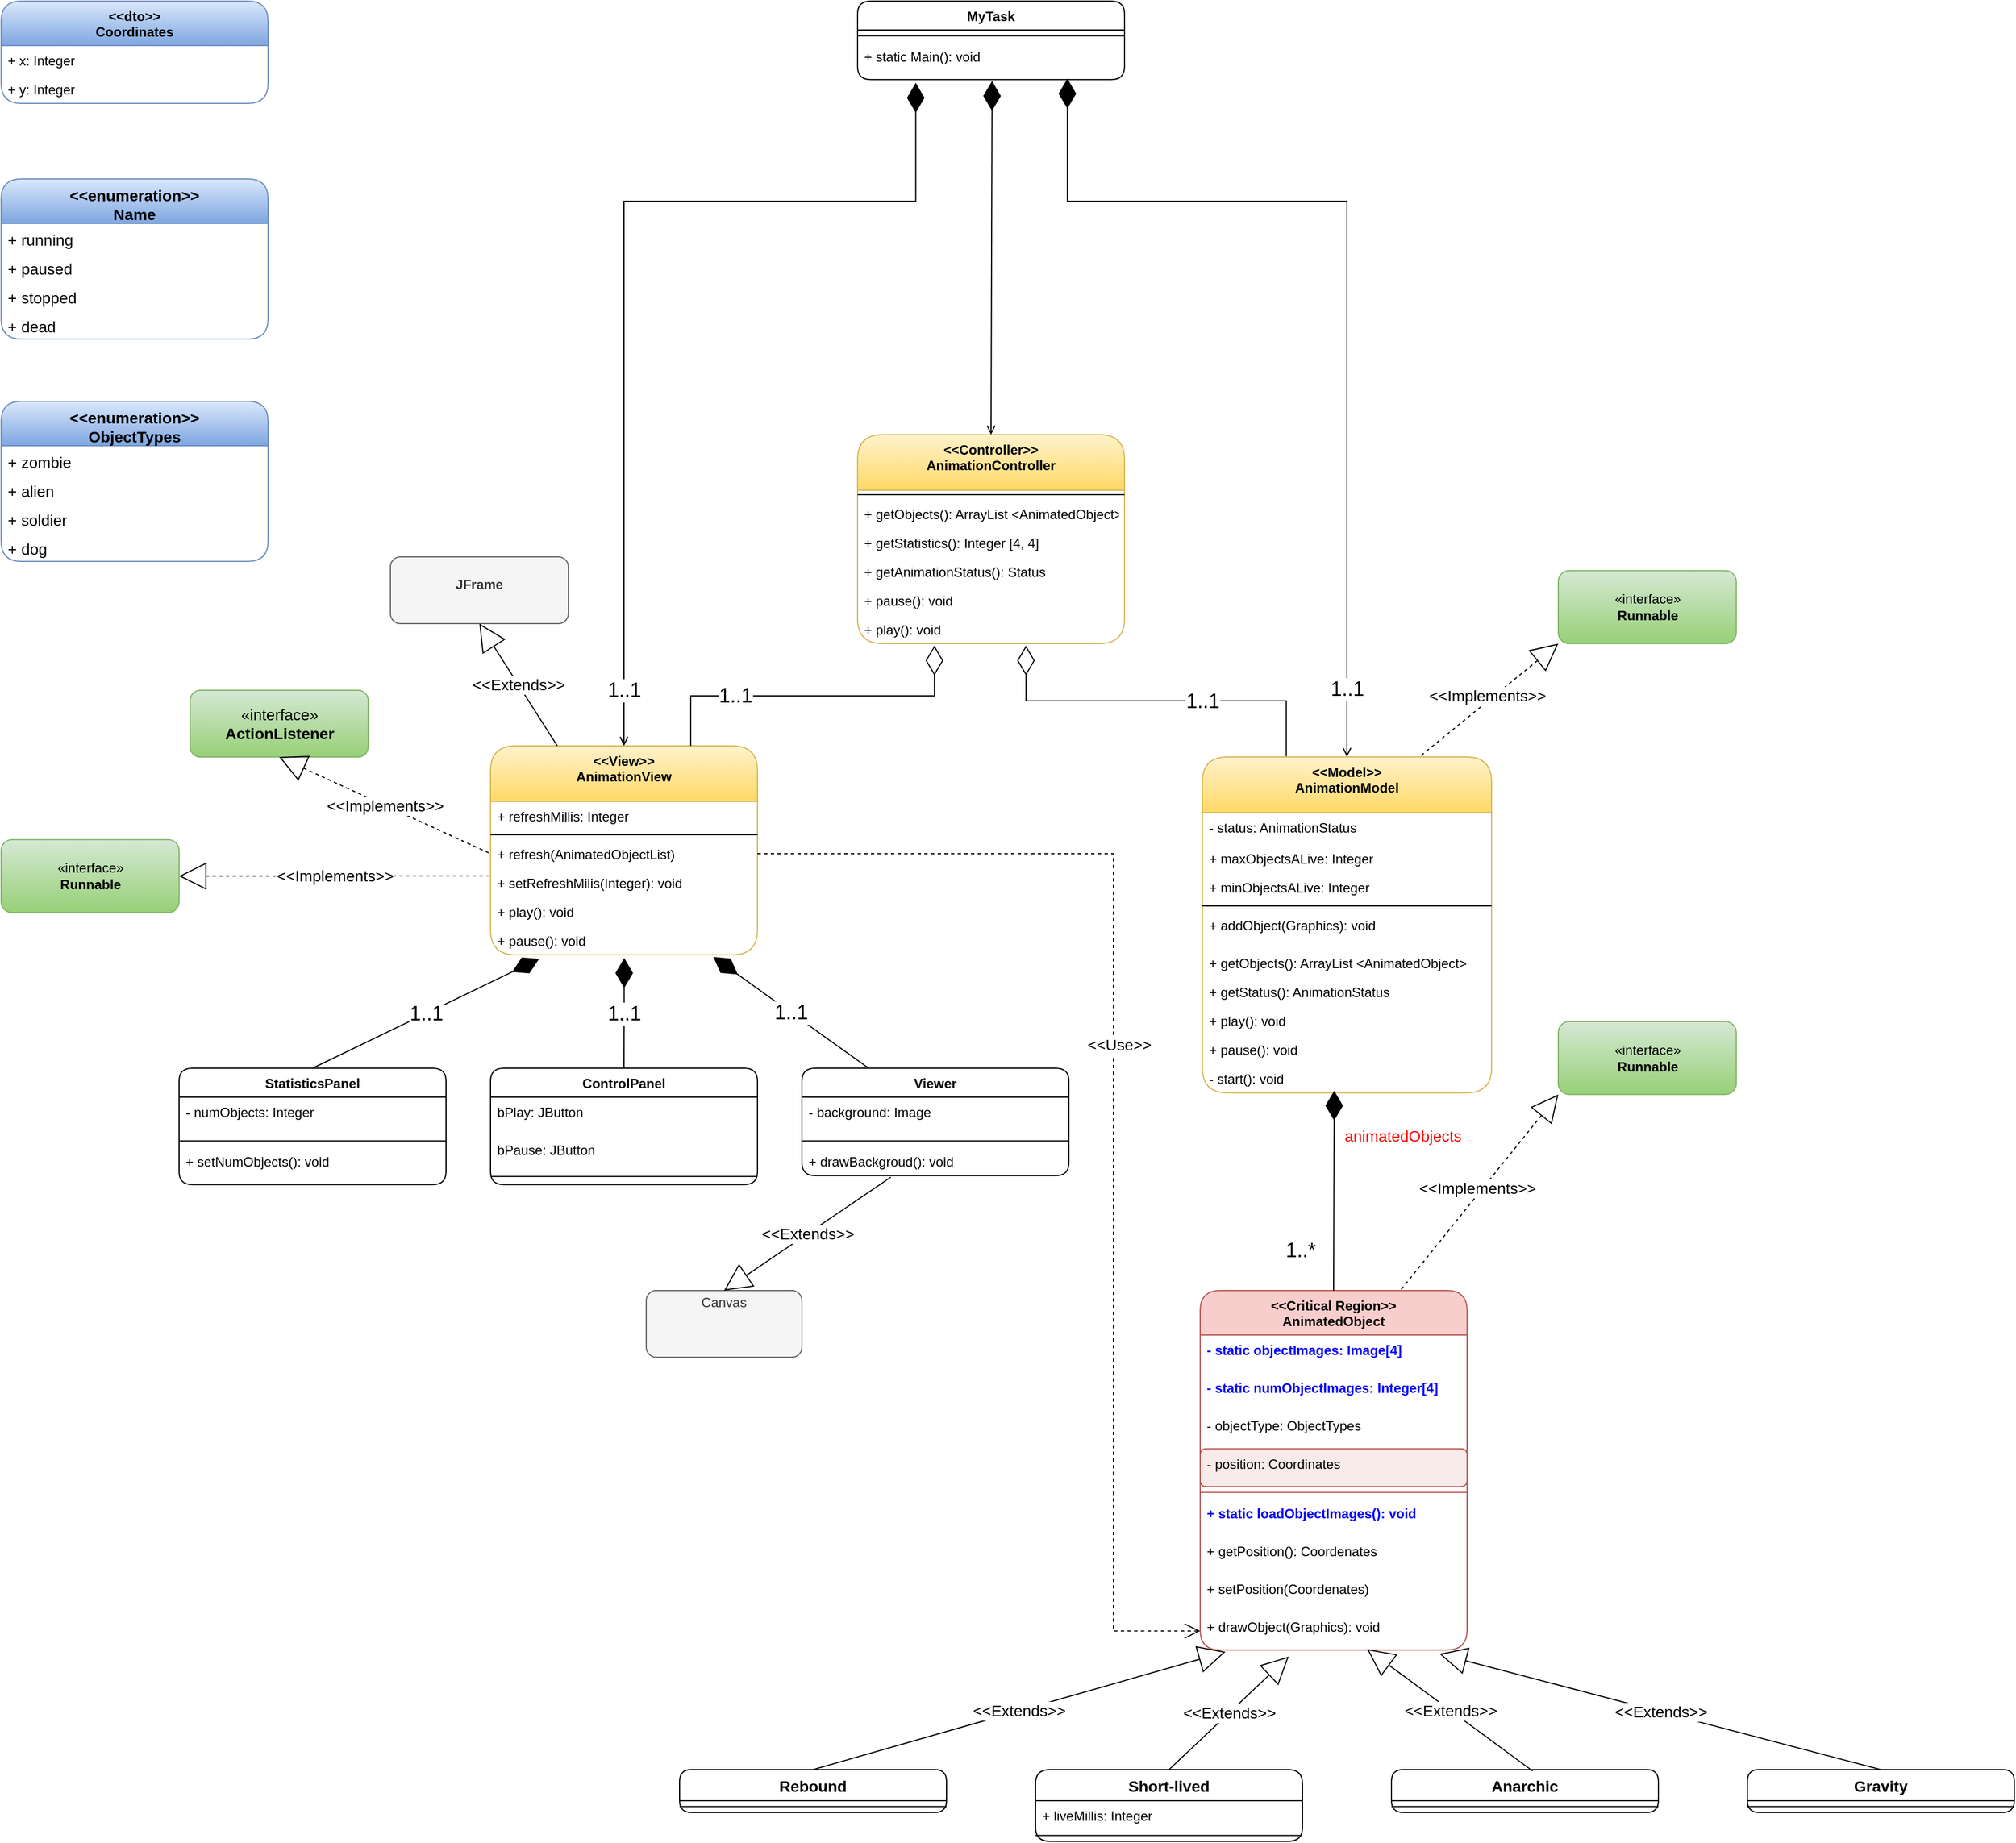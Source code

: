 <mxfile version="20.3.0" type="device"><diagram id="C5RBs43oDa-KdzZeNtuy" name="Page-1"><mxGraphModel dx="2104" dy="1179" grid="0" gridSize="10" guides="1" tooltips="1" connect="1" arrows="1" fold="1" page="0" pageScale="1" pageWidth="1169" pageHeight="827" background="none" math="0" shadow="0"><root><mxCell id="WIyWlLk6GJQsqaUBKTNV-0"/><mxCell id="WIyWlLk6GJQsqaUBKTNV-1" parent="WIyWlLk6GJQsqaUBKTNV-0"/><mxCell id="TBYGI81FPAL8ekolvUQb-0" value="&lt;&lt;View&gt;&gt;&#10;AnimationView" style="swimlane;fontStyle=1;align=center;verticalAlign=top;childLayout=stackLayout;horizontal=1;startSize=50;horizontalStack=0;resizeParent=1;resizeParentMax=0;resizeLast=0;collapsible=1;marginBottom=0;rounded=1;fillColor=#fff2cc;gradientColor=#ffd966;strokeColor=#d6b656;" parent="WIyWlLk6GJQsqaUBKTNV-1" vertex="1"><mxGeometry x="80" y="270" width="240" height="188" as="geometry"/></mxCell><mxCell id="xg6dXheCV8di9xFkQ46K-97" value="+ refreshMillis: Integer" style="text;align=left;verticalAlign=top;spacingLeft=4;spacingRight=4;overflow=hidden;rotatable=0;points=[[0,0.5],[1,0.5]];portConstraint=eastwest;rounded=1;" parent="TBYGI81FPAL8ekolvUQb-0" vertex="1"><mxGeometry y="50" width="240" height="26" as="geometry"/></mxCell><mxCell id="TBYGI81FPAL8ekolvUQb-2" value="" style="line;strokeWidth=1;align=left;verticalAlign=middle;spacingTop=-1;spacingLeft=3;spacingRight=3;rotatable=0;labelPosition=right;points=[];portConstraint=eastwest;rounded=1;" parent="TBYGI81FPAL8ekolvUQb-0" vertex="1"><mxGeometry y="76" width="240" height="8" as="geometry"/></mxCell><mxCell id="TBYGI81FPAL8ekolvUQb-3" value="+ refresh(AnimatedObjectList)" style="text;align=left;verticalAlign=top;spacingLeft=4;spacingRight=4;overflow=hidden;rotatable=0;points=[[0,0.5],[1,0.5]];portConstraint=eastwest;rounded=1;" parent="TBYGI81FPAL8ekolvUQb-0" vertex="1"><mxGeometry y="84" width="240" height="26" as="geometry"/></mxCell><mxCell id="xg6dXheCV8di9xFkQ46K-135" value="+ setRefreshMilis(Integer): void" style="text;align=left;verticalAlign=top;spacingLeft=4;spacingRight=4;overflow=hidden;rotatable=0;points=[[0,0.5],[1,0.5]];portConstraint=eastwest;rounded=1;" parent="TBYGI81FPAL8ekolvUQb-0" vertex="1"><mxGeometry y="110" width="240" height="26" as="geometry"/></mxCell><mxCell id="xg6dXheCV8di9xFkQ46K-35" value="+ play(): void" style="text;align=left;verticalAlign=top;spacingLeft=4;spacingRight=4;overflow=hidden;rotatable=0;points=[[0,0.5],[1,0.5]];portConstraint=eastwest;rounded=1;" parent="TBYGI81FPAL8ekolvUQb-0" vertex="1"><mxGeometry y="136" width="240" height="26" as="geometry"/></mxCell><mxCell id="xg6dXheCV8di9xFkQ46K-34" value="+ pause(): void" style="text;align=left;verticalAlign=top;spacingLeft=4;spacingRight=4;overflow=hidden;rotatable=0;points=[[0,0.5],[1,0.5]];portConstraint=eastwest;rounded=1;" parent="TBYGI81FPAL8ekolvUQb-0" vertex="1"><mxGeometry y="162" width="240" height="26" as="geometry"/></mxCell><mxCell id="TBYGI81FPAL8ekolvUQb-4" value="&lt;&lt;Model&gt;&gt;&#10;AnimationModel" style="swimlane;fontStyle=1;align=center;verticalAlign=top;childLayout=stackLayout;horizontal=1;startSize=50;horizontalStack=0;resizeParent=1;resizeParentMax=0;resizeLast=0;collapsible=1;marginBottom=0;rounded=1;fillColor=#fff2cc;gradientColor=#ffd966;strokeColor=#d6b656;" parent="WIyWlLk6GJQsqaUBKTNV-1" vertex="1"><mxGeometry x="720" y="280" width="260" height="302.108" as="geometry"/></mxCell><mxCell id="xg6dXheCV8di9xFkQ46K-12" value="- status: AnimationStatus" style="text;strokeColor=none;fillColor=none;align=left;verticalAlign=top;spacingLeft=4;spacingRight=4;overflow=hidden;rotatable=0;points=[[0,0.5],[1,0.5]];portConstraint=eastwest;rounded=1;" parent="TBYGI81FPAL8ekolvUQb-4" vertex="1"><mxGeometry y="50" width="260" height="28" as="geometry"/></mxCell><mxCell id="TBYGI81FPAL8ekolvUQb-5" value="+ maxObjectsALive: Integer" style="text;align=left;verticalAlign=top;spacingLeft=4;spacingRight=4;overflow=hidden;rotatable=0;points=[[0,0.5],[1,0.5]];portConstraint=eastwest;rounded=1;" parent="TBYGI81FPAL8ekolvUQb-4" vertex="1"><mxGeometry y="78" width="260" height="26" as="geometry"/></mxCell><mxCell id="xg6dXheCV8di9xFkQ46K-148" value="+ minObjectsALive: Integer" style="text;align=left;verticalAlign=top;spacingLeft=4;spacingRight=4;overflow=hidden;rotatable=0;points=[[0,0.5],[1,0.5]];portConstraint=eastwest;rounded=1;" parent="TBYGI81FPAL8ekolvUQb-4" vertex="1"><mxGeometry y="104" width="260" height="26" as="geometry"/></mxCell><mxCell id="TBYGI81FPAL8ekolvUQb-6" value="" style="line;strokeWidth=1;align=left;verticalAlign=middle;spacingTop=-1;spacingLeft=3;spacingRight=3;rotatable=0;labelPosition=right;points=[];portConstraint=eastwest;rounded=1;" parent="TBYGI81FPAL8ekolvUQb-4" vertex="1"><mxGeometry y="130" width="260" height="8" as="geometry"/></mxCell><mxCell id="xg6dXheCV8di9xFkQ46K-152" value="+ addObject(Graphics): void" style="text;strokeColor=none;fillColor=none;align=left;verticalAlign=top;spacingLeft=4;spacingRight=4;overflow=hidden;rotatable=0;points=[[0,0.5],[1,0.5]];portConstraint=eastwest;rounded=1;" parent="TBYGI81FPAL8ekolvUQb-4" vertex="1"><mxGeometry y="138" width="260" height="34.108" as="geometry"/></mxCell><mxCell id="xg6dXheCV8di9xFkQ46K-5" value="+ getObjects(): ArrayList &lt;AnimatedObject&gt;" style="text;align=left;verticalAlign=top;spacingLeft=4;spacingRight=4;overflow=hidden;rotatable=0;points=[[0,0.5],[1,0.5]];portConstraint=eastwest;rounded=1;" parent="TBYGI81FPAL8ekolvUQb-4" vertex="1"><mxGeometry y="172.108" width="260" height="26" as="geometry"/></mxCell><mxCell id="xg6dXheCV8di9xFkQ46K-62" value="+ getStatus(): AnimationStatus" style="text;align=left;verticalAlign=top;spacingLeft=4;spacingRight=4;overflow=hidden;rotatable=0;points=[[0,0.5],[1,0.5]];portConstraint=eastwest;rounded=1;" parent="TBYGI81FPAL8ekolvUQb-4" vertex="1"><mxGeometry y="198.108" width="260" height="26" as="geometry"/></mxCell><mxCell id="xg6dXheCV8di9xFkQ46K-61" value="+ play(): void" style="text;align=left;verticalAlign=top;spacingLeft=4;spacingRight=4;overflow=hidden;rotatable=0;points=[[0,0.5],[1,0.5]];portConstraint=eastwest;rounded=1;" parent="TBYGI81FPAL8ekolvUQb-4" vertex="1"><mxGeometry y="224.108" width="260" height="26" as="geometry"/></mxCell><mxCell id="TBYGI81FPAL8ekolvUQb-7" value="+ pause(): void" style="text;align=left;verticalAlign=top;spacingLeft=4;spacingRight=4;overflow=hidden;rotatable=0;points=[[0,0.5],[1,0.5]];portConstraint=eastwest;rounded=1;" parent="TBYGI81FPAL8ekolvUQb-4" vertex="1"><mxGeometry y="250.108" width="260" height="26" as="geometry"/></mxCell><mxCell id="xg6dXheCV8di9xFkQ46K-6" value="- start(): void" style="text;align=left;verticalAlign=top;spacingLeft=4;spacingRight=4;overflow=hidden;rotatable=0;points=[[0,0.5],[1,0.5]];portConstraint=eastwest;rounded=1;" parent="TBYGI81FPAL8ekolvUQb-4" vertex="1"><mxGeometry y="276.108" width="260" height="26" as="geometry"/></mxCell><mxCell id="TBYGI81FPAL8ekolvUQb-8" value="&lt;&lt;Controller&gt;&gt;&#10;AnimationController" style="swimlane;fontStyle=1;align=center;verticalAlign=top;childLayout=stackLayout;horizontal=1;startSize=50;horizontalStack=0;resizeParent=1;resizeParentMax=0;resizeLast=0;collapsible=1;marginBottom=0;rounded=1;fillColor=#fff2cc;gradientColor=#ffd966;strokeColor=#d6b656;" parent="WIyWlLk6GJQsqaUBKTNV-1" vertex="1"><mxGeometry x="410" y="-10" width="240" height="188" as="geometry"/></mxCell><mxCell id="TBYGI81FPAL8ekolvUQb-10" value="" style="line;strokeWidth=1;align=left;verticalAlign=middle;spacingTop=-1;spacingLeft=3;spacingRight=3;rotatable=0;labelPosition=right;points=[];portConstraint=eastwest;rounded=1;" parent="TBYGI81FPAL8ekolvUQb-8" vertex="1"><mxGeometry y="50" width="240" height="8" as="geometry"/></mxCell><mxCell id="xg6dXheCV8di9xFkQ46K-141" value="+ getObjects(): ArrayList &lt;AnimatedObject&gt;" style="text;align=left;verticalAlign=top;spacingLeft=4;spacingRight=4;overflow=hidden;rotatable=0;points=[[0,0.5],[1,0.5]];portConstraint=eastwest;rounded=1;" parent="TBYGI81FPAL8ekolvUQb-8" vertex="1"><mxGeometry y="58" width="240" height="26" as="geometry"/></mxCell><mxCell id="xg6dXheCV8di9xFkQ46K-143" value="+ getStatistics(): Integer [4, 4]" style="text;align=left;verticalAlign=top;spacingLeft=4;spacingRight=4;overflow=hidden;rotatable=0;points=[[0,0.5],[1,0.5]];portConstraint=eastwest;rounded=1;" parent="TBYGI81FPAL8ekolvUQb-8" vertex="1"><mxGeometry y="84" width="240" height="26" as="geometry"/></mxCell><mxCell id="xg6dXheCV8di9xFkQ46K-144" value="+ getAnimationStatus(): Status" style="text;align=left;verticalAlign=top;spacingLeft=4;spacingRight=4;overflow=hidden;rotatable=0;points=[[0,0.5],[1,0.5]];portConstraint=eastwest;rounded=1;" parent="TBYGI81FPAL8ekolvUQb-8" vertex="1"><mxGeometry y="110" width="240" height="26" as="geometry"/></mxCell><mxCell id="TBYGI81FPAL8ekolvUQb-11" value="+ pause(): void" style="text;align=left;verticalAlign=top;spacingLeft=4;spacingRight=4;overflow=hidden;rotatable=0;points=[[0,0.5],[1,0.5]];portConstraint=eastwest;rounded=1;" parent="TBYGI81FPAL8ekolvUQb-8" vertex="1"><mxGeometry y="136" width="240" height="26" as="geometry"/></mxCell><mxCell id="xg6dXheCV8di9xFkQ46K-63" value="+ play(): void" style="text;align=left;verticalAlign=top;spacingLeft=4;spacingRight=4;overflow=hidden;rotatable=0;points=[[0,0.5],[1,0.5]];portConstraint=eastwest;rounded=1;" parent="TBYGI81FPAL8ekolvUQb-8" vertex="1"><mxGeometry y="162" width="240" height="26" as="geometry"/></mxCell><mxCell id="TBYGI81FPAL8ekolvUQb-16" value="&amp;lt;&amp;lt;Implements&amp;gt;&amp;gt;" style="rounded=1;orthogonalLoop=1;jettySize=auto;html=1;strokeWidth=1;startArrow=block;startFill=0;endArrow=none;endFill=0;startSize=22;endSize=18;dashed=1;exitX=0;exitY=1;exitDx=0;exitDy=0;fontSize=14;entryX=0.75;entryY=0;entryDx=0;entryDy=0;" parent="WIyWlLk6GJQsqaUBKTNV-1" source="TBYGI81FPAL8ekolvUQb-17" target="smIL5jBDg6Rh2xBBt4vt-1" edge="1"><mxGeometry x="-0.017" y="-4" relative="1" as="geometry"><mxPoint x="720" y="770" as="targetPoint"/><mxPoint x="940" y="80" as="sourcePoint"/><mxPoint as="offset"/></mxGeometry></mxCell><mxCell id="TBYGI81FPAL8ekolvUQb-17" value="«interface»&lt;br&gt;&lt;b&gt;Runnable&lt;/b&gt;" style="html=1;rounded=1;fillColor=#d5e8d4;strokeColor=#82b366;gradientColor=#97d077;" parent="WIyWlLk6GJQsqaUBKTNV-1" vertex="1"><mxGeometry x="1040" y="518" width="160" height="65.59" as="geometry"/></mxCell><mxCell id="smIL5jBDg6Rh2xBBt4vt-1" value="&lt;&lt;Critical Region&gt;&gt;&#10;AnimatedObject" style="swimlane;fontStyle=1;align=center;verticalAlign=top;childLayout=stackLayout;horizontal=1;startSize=40;horizontalStack=0;resizeParent=1;resizeParentMax=0;resizeLast=0;collapsible=1;marginBottom=0;rounded=1;fillColor=#F8CECC;strokeColor=#b85450;" parent="WIyWlLk6GJQsqaUBKTNV-1" vertex="1"><mxGeometry x="718" y="760" width="240" height="323.355" as="geometry"/></mxCell><mxCell id="xg6dXheCV8di9xFkQ46K-47" value="- static objectImages: Image[4]" style="text;strokeColor=none;fillColor=none;align=left;verticalAlign=top;spacingLeft=4;spacingRight=4;overflow=hidden;rotatable=0;points=[[0,0.5],[1,0.5]];portConstraint=eastwest;rounded=1;fontColor=#0000FF;fontStyle=1" parent="smIL5jBDg6Rh2xBBt4vt-1" vertex="1"><mxGeometry y="40" width="240" height="34.108" as="geometry"/></mxCell><mxCell id="xg6dXheCV8di9xFkQ46K-142" value="- static numObjectImages: Integer[4]" style="text;strokeColor=none;fillColor=none;align=left;verticalAlign=top;spacingLeft=4;spacingRight=4;overflow=hidden;rotatable=0;points=[[0,0.5],[1,0.5]];portConstraint=eastwest;rounded=1;fontColor=#0000FF;fontStyle=1" parent="smIL5jBDg6Rh2xBBt4vt-1" vertex="1"><mxGeometry y="74.108" width="240" height="34.108" as="geometry"/></mxCell><mxCell id="xg6dXheCV8di9xFkQ46K-55" value="- objectType: ObjectTypes" style="text;strokeColor=none;fillColor=none;align=left;verticalAlign=top;spacingLeft=4;spacingRight=4;overflow=hidden;rotatable=0;points=[[0,0.5],[1,0.5]];portConstraint=eastwest;rounded=1;" parent="smIL5jBDg6Rh2xBBt4vt-1" vertex="1"><mxGeometry y="108.215" width="240" height="34.108" as="geometry"/></mxCell><mxCell id="xg6dXheCV8di9xFkQ46K-42" value="- position: Coordinates" style="text;strokeColor=#b85450;fillColor=#FAEBEB;align=left;verticalAlign=top;spacingLeft=4;spacingRight=4;overflow=hidden;rotatable=0;points=[[0,0.5],[1,0.5]];portConstraint=eastwest;rounded=1;" parent="smIL5jBDg6Rh2xBBt4vt-1" vertex="1"><mxGeometry y="142.323" width="240" height="34.108" as="geometry"/></mxCell><mxCell id="smIL5jBDg6Rh2xBBt4vt-3" value="" style="line;strokeWidth=1;fillColor=none;align=left;verticalAlign=middle;spacingTop=-1;spacingLeft=3;spacingRight=3;rotatable=0;labelPosition=right;points=[];portConstraint=eastwest;strokeColor=inherit;rounded=1;" parent="smIL5jBDg6Rh2xBBt4vt-1" vertex="1"><mxGeometry y="176.43" width="240" height="10.495" as="geometry"/></mxCell><mxCell id="xg6dXheCV8di9xFkQ46K-130" value="+ static loadObjectImages(): void" style="text;strokeColor=none;fillColor=none;align=left;verticalAlign=top;spacingLeft=4;spacingRight=4;overflow=hidden;rotatable=0;points=[[0,0.5],[1,0.5]];portConstraint=eastwest;rounded=1;fontStyle=1;fontColor=#0000FF;" parent="smIL5jBDg6Rh2xBBt4vt-1" vertex="1"><mxGeometry y="186.925" width="240" height="34.108" as="geometry"/></mxCell><mxCell id="xg6dXheCV8di9xFkQ46K-128" value="+ getPosition(): Coordenates" style="text;strokeColor=none;fillColor=none;align=left;verticalAlign=top;spacingLeft=4;spacingRight=4;overflow=hidden;rotatable=0;points=[[0,0.5],[1,0.5]];portConstraint=eastwest;rounded=1;" parent="smIL5jBDg6Rh2xBBt4vt-1" vertex="1"><mxGeometry y="221.032" width="240" height="34.108" as="geometry"/></mxCell><mxCell id="xg6dXheCV8di9xFkQ46K-147" value="+ setPosition(Coordenates)" style="text;strokeColor=none;fillColor=none;align=left;verticalAlign=top;spacingLeft=4;spacingRight=4;overflow=hidden;rotatable=0;points=[[0,0.5],[1,0.5]];portConstraint=eastwest;rounded=1;" parent="smIL5jBDg6Rh2xBBt4vt-1" vertex="1"><mxGeometry y="255.14" width="240" height="34.108" as="geometry"/></mxCell><mxCell id="xg6dXheCV8di9xFkQ46K-103" value="+ drawObject(Graphics): void" style="text;strokeColor=none;fillColor=none;align=left;verticalAlign=top;spacingLeft=4;spacingRight=4;overflow=hidden;rotatable=0;points=[[0,0.5],[1,0.5]];portConstraint=eastwest;rounded=1;" parent="smIL5jBDg6Rh2xBBt4vt-1" vertex="1"><mxGeometry y="289.247" width="240" height="34.108" as="geometry"/></mxCell><mxCell id="smIL5jBDg6Rh2xBBt4vt-6" value="&lt;&lt;dto&gt;&gt;&#10;Coordinates" style="swimlane;fontStyle=1;align=center;verticalAlign=top;childLayout=stackLayout;horizontal=1;startSize=40;horizontalStack=0;resizeParent=1;resizeParentMax=0;resizeLast=0;collapsible=1;marginBottom=0;fillColor=#dae8fc;strokeColor=#6c8ebf;gradientColor=#7ea6e0;rounded=1;" parent="WIyWlLk6GJQsqaUBKTNV-1" vertex="1"><mxGeometry x="-360" y="-400.0" width="240" height="92" as="geometry"/></mxCell><mxCell id="smIL5jBDg6Rh2xBBt4vt-7" value="+ x: Integer" style="text;strokeColor=none;fillColor=none;align=left;verticalAlign=top;spacingLeft=4;spacingRight=4;overflow=hidden;rotatable=0;points=[[0,0.5],[1,0.5]];portConstraint=eastwest;" parent="smIL5jBDg6Rh2xBBt4vt-6" vertex="1"><mxGeometry y="40" width="240" height="26" as="geometry"/></mxCell><mxCell id="smIL5jBDg6Rh2xBBt4vt-8" value="+ y: Integer" style="text;strokeColor=none;fillColor=none;align=left;verticalAlign=top;spacingLeft=4;spacingRight=4;overflow=hidden;rotatable=0;points=[[0,0.5],[1,0.5]];portConstraint=eastwest;" parent="smIL5jBDg6Rh2xBBt4vt-6" vertex="1"><mxGeometry y="66" width="240" height="26" as="geometry"/></mxCell><mxCell id="smIL5jBDg6Rh2xBBt4vt-9" value="StatisticsPanel" style="swimlane;fontStyle=1;align=center;verticalAlign=top;childLayout=stackLayout;horizontal=1;startSize=26;horizontalStack=0;resizeParent=1;resizeParentMax=0;resizeLast=0;collapsible=1;marginBottom=0;rounded=1;" parent="WIyWlLk6GJQsqaUBKTNV-1" vertex="1"><mxGeometry x="-200" y="560" width="240" height="104.71" as="geometry"/></mxCell><mxCell id="smIL5jBDg6Rh2xBBt4vt-10" value="- numObjects: Integer" style="text;strokeColor=none;fillColor=none;align=left;verticalAlign=top;spacingLeft=4;spacingRight=4;overflow=hidden;rotatable=0;points=[[0,0.5],[1,0.5]];portConstraint=eastwest;rounded=1;" parent="smIL5jBDg6Rh2xBBt4vt-9" vertex="1"><mxGeometry y="26" width="240" height="34.108" as="geometry"/></mxCell><mxCell id="smIL5jBDg6Rh2xBBt4vt-11" value="" style="line;strokeWidth=1;fillColor=none;align=left;verticalAlign=middle;spacingTop=-1;spacingLeft=3;spacingRight=3;rotatable=0;labelPosition=right;points=[];portConstraint=eastwest;strokeColor=inherit;rounded=1;" parent="smIL5jBDg6Rh2xBBt4vt-9" vertex="1"><mxGeometry y="60.108" width="240" height="10.495" as="geometry"/></mxCell><mxCell id="smIL5jBDg6Rh2xBBt4vt-12" value="+ setNumObjects(): void" style="text;strokeColor=none;fillColor=none;align=left;verticalAlign=top;spacingLeft=4;spacingRight=4;overflow=hidden;rotatable=0;points=[[0,0.5],[1,0.5]];portConstraint=eastwest;rounded=1;" parent="smIL5jBDg6Rh2xBBt4vt-9" vertex="1"><mxGeometry y="70.602" width="240" height="34.108" as="geometry"/></mxCell><mxCell id="smIL5jBDg6Rh2xBBt4vt-13" value="ControlPanel" style="swimlane;fontStyle=1;align=center;verticalAlign=top;childLayout=stackLayout;horizontal=1;startSize=26;horizontalStack=0;resizeParent=1;resizeParentMax=0;resizeLast=0;collapsible=1;marginBottom=0;rounded=1;" parent="WIyWlLk6GJQsqaUBKTNV-1" vertex="1"><mxGeometry x="80" y="560" width="240" height="104.708" as="geometry"/></mxCell><mxCell id="smIL5jBDg6Rh2xBBt4vt-14" value="bPlay: JButton" style="text;strokeColor=none;fillColor=none;align=left;verticalAlign=top;spacingLeft=4;spacingRight=4;overflow=hidden;rotatable=0;points=[[0,0.5],[1,0.5]];portConstraint=eastwest;rounded=1;" parent="smIL5jBDg6Rh2xBBt4vt-13" vertex="1"><mxGeometry y="26" width="240" height="34.108" as="geometry"/></mxCell><mxCell id="xg6dXheCV8di9xFkQ46K-53" value="bPause: JButton" style="text;strokeColor=none;fillColor=none;align=left;verticalAlign=top;spacingLeft=4;spacingRight=4;overflow=hidden;rotatable=0;points=[[0,0.5],[1,0.5]];portConstraint=eastwest;rounded=1;" parent="smIL5jBDg6Rh2xBBt4vt-13" vertex="1"><mxGeometry y="60.108" width="240" height="29.89" as="geometry"/></mxCell><mxCell id="smIL5jBDg6Rh2xBBt4vt-15" value="" style="line;strokeWidth=1;fillColor=none;align=left;verticalAlign=middle;spacingTop=-1;spacingLeft=3;spacingRight=3;rotatable=0;labelPosition=right;points=[];portConstraint=eastwest;strokeColor=inherit;rounded=1;" parent="smIL5jBDg6Rh2xBBt4vt-13" vertex="1"><mxGeometry y="89.998" width="240" height="14.71" as="geometry"/></mxCell><mxCell id="smIL5jBDg6Rh2xBBt4vt-17" value="Viewer" style="swimlane;fontStyle=1;align=center;verticalAlign=top;childLayout=stackLayout;horizontal=1;startSize=26;horizontalStack=0;resizeParent=1;resizeParentMax=0;resizeLast=0;collapsible=1;marginBottom=0;rounded=1;" parent="WIyWlLk6GJQsqaUBKTNV-1" vertex="1"><mxGeometry x="360" y="560" width="240" height="96.602" as="geometry"/></mxCell><mxCell id="smIL5jBDg6Rh2xBBt4vt-18" value="- background: Image" style="text;strokeColor=none;fillColor=none;align=left;verticalAlign=top;spacingLeft=4;spacingRight=4;overflow=hidden;rotatable=0;points=[[0,0.5],[1,0.5]];portConstraint=eastwest;rounded=1;" parent="smIL5jBDg6Rh2xBBt4vt-17" vertex="1"><mxGeometry y="26" width="240" height="34.108" as="geometry"/></mxCell><mxCell id="smIL5jBDg6Rh2xBBt4vt-19" value="" style="line;strokeWidth=1;fillColor=none;align=left;verticalAlign=middle;spacingTop=-1;spacingLeft=3;spacingRight=3;rotatable=0;labelPosition=right;points=[];portConstraint=eastwest;strokeColor=inherit;rounded=1;" parent="smIL5jBDg6Rh2xBBt4vt-17" vertex="1"><mxGeometry y="60.108" width="240" height="10.495" as="geometry"/></mxCell><mxCell id="xg6dXheCV8di9xFkQ46K-136" value="+ drawBackgroud(): void" style="text;align=left;verticalAlign=top;spacingLeft=4;spacingRight=4;overflow=hidden;rotatable=0;points=[[0,0.5],[1,0.5]];portConstraint=eastwest;rounded=1;" parent="smIL5jBDg6Rh2xBBt4vt-17" vertex="1"><mxGeometry y="70.602" width="240" height="26" as="geometry"/></mxCell><mxCell id="smIL5jBDg6Rh2xBBt4vt-21" value="&lt;p style=&quot;margin:0px;margin-top:4px;text-align:center;&quot;&gt;&lt;br&gt;&lt;b&gt;JFrame&lt;/b&gt;&lt;/p&gt;" style="verticalAlign=top;align=left;overflow=fill;fontSize=12;fontFamily=Helvetica;html=1;rounded=1;fillColor=#f5f5f5;fontColor=#333333;strokeColor=#666666;" parent="WIyWlLk6GJQsqaUBKTNV-1" vertex="1"><mxGeometry x="-10" y="100" width="160" height="60" as="geometry"/></mxCell><mxCell id="smIL5jBDg6Rh2xBBt4vt-22" value="&lt;p style=&quot;margin:0px;margin-top:4px;text-align:center;&quot;&gt;Canvas&lt;/p&gt;" style="verticalAlign=top;align=left;overflow=fill;fontSize=12;fontFamily=Helvetica;html=1;rounded=1;fillColor=#f5f5f5;fontColor=#333333;strokeColor=#666666;" parent="WIyWlLk6GJQsqaUBKTNV-1" vertex="1"><mxGeometry x="220" y="760" width="140" height="60" as="geometry"/></mxCell><mxCell id="smIL5jBDg6Rh2xBBt4vt-23" value="&amp;lt;&amp;lt;Extends&amp;gt;&amp;gt;" style="rounded=1;orthogonalLoop=1;jettySize=auto;html=1;strokeWidth=1;startArrow=block;startFill=0;endArrow=none;endFill=0;startSize=22;endSize=18;entryX=0.25;entryY=0;entryDx=0;entryDy=0;fontSize=14;exitX=0.5;exitY=1;exitDx=0;exitDy=0;" parent="WIyWlLk6GJQsqaUBKTNV-1" source="smIL5jBDg6Rh2xBBt4vt-21" target="TBYGI81FPAL8ekolvUQb-0" edge="1"><mxGeometry relative="1" as="geometry"><mxPoint x="-30" y="364.0" as="targetPoint"/><mxPoint x="-130" y="190" as="sourcePoint"/></mxGeometry></mxCell><mxCell id="smIL5jBDg6Rh2xBBt4vt-25" value="&amp;lt;&amp;lt;Extends&amp;gt;&amp;gt;" style="rounded=1;orthogonalLoop=1;jettySize=auto;html=1;strokeWidth=1;startArrow=block;startFill=0;endArrow=none;endFill=0;startSize=22;endSize=18;entryX=0.333;entryY=1.054;entryDx=0;entryDy=0;exitX=0.5;exitY=0;exitDx=0;exitDy=0;fontSize=14;entryPerimeter=0;" parent="WIyWlLk6GJQsqaUBKTNV-1" source="smIL5jBDg6Rh2xBBt4vt-22" target="xg6dXheCV8di9xFkQ46K-136" edge="1"><mxGeometry relative="1" as="geometry"><mxPoint x="340" y="344.0" as="targetPoint"/><mxPoint x="240" y="170" as="sourcePoint"/></mxGeometry></mxCell><mxCell id="smIL5jBDg6Rh2xBBt4vt-33" value="1..*" style="endArrow=diamondThin;endFill=1;endSize=24;html=1;rounded=0;exitX=0.5;exitY=0;exitDx=0;exitDy=0;fontSize=18;entryX=0.456;entryY=0.927;entryDx=0;entryDy=0;entryPerimeter=0;" parent="WIyWlLk6GJQsqaUBKTNV-1" source="smIL5jBDg6Rh2xBBt4vt-1" target="xg6dXheCV8di9xFkQ46K-6" edge="1"><mxGeometry x="-0.6" y="30" width="160" relative="1" as="geometry"><mxPoint x="630" y="520" as="sourcePoint"/><mxPoint x="840" y="530" as="targetPoint"/><mxPoint as="offset"/></mxGeometry></mxCell><mxCell id="smIL5jBDg6Rh2xBBt4vt-38" value="animatedObjects" style="edgeLabel;html=1;align=center;verticalAlign=middle;resizable=0;points=[];fontColor=#FF0000;fontSize=14;" parent="smIL5jBDg6Rh2xBBt4vt-33" vertex="1" connectable="0"><mxGeometry x="0.754" y="2" relative="1" as="geometry"><mxPoint x="63" y="18" as="offset"/></mxGeometry></mxCell><mxCell id="smIL5jBDg6Rh2xBBt4vt-34" value="1..1" style="endArrow=diamondThin;endFill=1;endSize=24;html=1;rounded=0;exitX=0.5;exitY=0;exitDx=0;exitDy=0;entryX=0.182;entryY=1.141;entryDx=0;entryDy=0;entryPerimeter=0;fontSize=18;" parent="WIyWlLk6GJQsqaUBKTNV-1" source="smIL5jBDg6Rh2xBBt4vt-9" target="xg6dXheCV8di9xFkQ46K-34" edge="1"><mxGeometry width="160" relative="1" as="geometry"><mxPoint x="370" y="380" as="sourcePoint"/><mxPoint x="530" y="380" as="targetPoint"/></mxGeometry></mxCell><mxCell id="smIL5jBDg6Rh2xBBt4vt-36" value="1..1" style="endArrow=diamondThin;endFill=1;endSize=24;html=1;rounded=0;exitX=0.5;exitY=0;exitDx=0;exitDy=0;fontSize=18;entryX=0.501;entryY=1.112;entryDx=0;entryDy=0;entryPerimeter=0;" parent="WIyWlLk6GJQsqaUBKTNV-1" source="smIL5jBDg6Rh2xBBt4vt-13" target="xg6dXheCV8di9xFkQ46K-34" edge="1"><mxGeometry width="160" relative="1" as="geometry"><mxPoint x="-70" y="530" as="sourcePoint"/><mxPoint x="200" y="440" as="targetPoint"/></mxGeometry></mxCell><mxCell id="smIL5jBDg6Rh2xBBt4vt-37" value="1..1" style="endArrow=diamondThin;endFill=1;endSize=24;html=1;rounded=0;exitX=0.25;exitY=0;exitDx=0;exitDy=0;entryX=0.835;entryY=1.075;entryDx=0;entryDy=0;entryPerimeter=0;fontSize=18;" parent="WIyWlLk6GJQsqaUBKTNV-1" source="smIL5jBDg6Rh2xBBt4vt-17" target="xg6dXheCV8di9xFkQ46K-34" edge="1"><mxGeometry width="160" relative="1" as="geometry"><mxPoint x="-70" y="530" as="sourcePoint"/><mxPoint x="148.64" y="388.388" as="targetPoint"/></mxGeometry></mxCell><mxCell id="smIL5jBDg6Rh2xBBt4vt-40" value="&lt;font style=&quot;font-size: 18px;&quot;&gt;1..1&lt;/font&gt;" style="endArrow=diamondThin;endFill=0;endSize=24;html=1;rounded=0;entryX=0.631;entryY=1.068;entryDx=0;entryDy=0;entryPerimeter=0;exitX=0.29;exitY=-0.002;exitDx=0;exitDy=0;exitPerimeter=0;edgeStyle=elbowEdgeStyle;elbow=vertical;" parent="WIyWlLk6GJQsqaUBKTNV-1" source="TBYGI81FPAL8ekolvUQb-4" target="xg6dXheCV8di9xFkQ46K-63" edge="1"><mxGeometry x="-0.251" width="160" relative="1" as="geometry"><mxPoint x="400" y="330" as="sourcePoint"/><mxPoint x="560" y="330" as="targetPoint"/><mxPoint as="offset"/></mxGeometry></mxCell><mxCell id="smIL5jBDg6Rh2xBBt4vt-41" value="&lt;font style=&quot;font-size: 18px;&quot;&gt;1..1&lt;/font&gt;" style="endArrow=diamondThin;endFill=0;endSize=24;html=1;rounded=0;exitX=0.75;exitY=0;exitDx=0;exitDy=0;edgeStyle=elbowEdgeStyle;elbow=vertical;fontSize=18;entryX=0.288;entryY=1.068;entryDx=0;entryDy=0;entryPerimeter=0;" parent="WIyWlLk6GJQsqaUBKTNV-1" source="TBYGI81FPAL8ekolvUQb-0" target="xg6dXheCV8di9xFkQ46K-63" edge="1"><mxGeometry x="-0.451" width="160" relative="1" as="geometry"><mxPoint x="400" y="330" as="sourcePoint"/><mxPoint x="494" y="130" as="targetPoint"/><mxPoint as="offset"/></mxGeometry></mxCell><mxCell id="xg6dXheCV8di9xFkQ46K-13" value="MyTask" style="swimlane;fontStyle=1;align=center;verticalAlign=top;childLayout=stackLayout;horizontal=1;startSize=26;horizontalStack=0;resizeParent=1;resizeParentMax=0;resizeLast=0;collapsible=1;marginBottom=0;rounded=1;" parent="WIyWlLk6GJQsqaUBKTNV-1" vertex="1"><mxGeometry x="410" y="-400" width="240" height="70.602" as="geometry"/></mxCell><mxCell id="xg6dXheCV8di9xFkQ46K-15" value="" style="line;strokeWidth=1;fillColor=none;align=left;verticalAlign=middle;spacingTop=-1;spacingLeft=3;spacingRight=3;rotatable=0;labelPosition=right;points=[];portConstraint=eastwest;strokeColor=inherit;rounded=1;" parent="xg6dXheCV8di9xFkQ46K-13" vertex="1"><mxGeometry y="26" width="240" height="10.495" as="geometry"/></mxCell><mxCell id="xg6dXheCV8di9xFkQ46K-16" value="+ static Main(): void" style="text;strokeColor=none;fillColor=none;align=left;verticalAlign=top;spacingLeft=4;spacingRight=4;overflow=hidden;rotatable=0;points=[[0,0.5],[1,0.5]];portConstraint=eastwest;rounded=1;" parent="xg6dXheCV8di9xFkQ46K-13" vertex="1"><mxGeometry y="36.495" width="240" height="34.108" as="geometry"/></mxCell><mxCell id="xg6dXheCV8di9xFkQ46K-17" value="1..1" style="endArrow=diamondThin;endFill=1;endSize=24;html=1;rounded=0;elbow=vertical;entryX=0.218;entryY=1.085;entryDx=0;entryDy=0;entryPerimeter=0;exitX=0.5;exitY=0;exitDx=0;exitDy=0;edgeStyle=elbowEdgeStyle;startArrow=open;startFill=0;fontSize=18;" parent="WIyWlLk6GJQsqaUBKTNV-1" source="TBYGI81FPAL8ekolvUQb-0" target="xg6dXheCV8di9xFkQ46K-16" edge="1"><mxGeometry x="-0.882" width="160" relative="1" as="geometry"><mxPoint x="620" y="70" as="sourcePoint"/><mxPoint x="780" y="70" as="targetPoint"/><Array as="points"><mxPoint x="300" y="-220"/></Array><mxPoint as="offset"/></mxGeometry></mxCell><mxCell id="xg6dXheCV8di9xFkQ46K-18" value="" style="endArrow=diamondThin;endFill=1;endSize=24;html=1;rounded=0;elbow=vertical;exitX=0.5;exitY=0;exitDx=0;exitDy=0;entryX=0.504;entryY=1.036;entryDx=0;entryDy=0;entryPerimeter=0;startArrow=open;startFill=0;" parent="WIyWlLk6GJQsqaUBKTNV-1" source="TBYGI81FPAL8ekolvUQb-8" target="xg6dXheCV8di9xFkQ46K-16" edge="1"><mxGeometry width="160" relative="1" as="geometry"><mxPoint x="380" y="70" as="sourcePoint"/><mxPoint x="530" y="-310" as="targetPoint"/></mxGeometry></mxCell><mxCell id="xg6dXheCV8di9xFkQ46K-24" value="1..1" style="endArrow=diamondThin;endFill=1;endSize=24;html=1;rounded=0;elbow=vertical;entryX=0.786;entryY=0.976;entryDx=0;entryDy=0;entryPerimeter=0;exitX=0.5;exitY=0;exitDx=0;exitDy=0;edgeStyle=elbowEdgeStyle;startArrow=open;startFill=0;fontSize=18;" parent="WIyWlLk6GJQsqaUBKTNV-1" source="TBYGI81FPAL8ekolvUQb-4" target="xg6dXheCV8di9xFkQ46K-16" edge="1"><mxGeometry x="-0.857" width="160" relative="1" as="geometry"><mxPoint x="600" y="280" as="sourcePoint"/><mxPoint x="760" y="280" as="targetPoint"/><Array as="points"><mxPoint x="730" y="-220"/></Array><mxPoint as="offset"/></mxGeometry></mxCell><mxCell id="xg6dXheCV8di9xFkQ46K-43" value="&lt;&lt;enumeration&gt;&gt;&#10;Name" style="swimlane;fontStyle=1;align=center;verticalAlign=top;childLayout=stackLayout;horizontal=1;startSize=40;horizontalStack=0;resizeParent=1;resizeParentMax=0;resizeLast=0;collapsible=1;marginBottom=0;fillColor=#dae8fc;strokeColor=#6c8ebf;gradientColor=#7ea6e0;rounded=1;fontFamily=Helvetica;fontSize=14;fontColor=default;" parent="WIyWlLk6GJQsqaUBKTNV-1" vertex="1"><mxGeometry x="-360" y="-240" width="240" height="144" as="geometry"/></mxCell><mxCell id="xg6dXheCV8di9xFkQ46K-44" value="+ running" style="text;strokeColor=none;fillColor=none;align=left;verticalAlign=top;spacingLeft=4;spacingRight=4;overflow=hidden;rotatable=0;points=[[0,0.5],[1,0.5]];portConstraint=eastwest;fontFamily=Helvetica;fontSize=14;fontColor=default;" parent="xg6dXheCV8di9xFkQ46K-43" vertex="1"><mxGeometry y="40" width="240" height="26" as="geometry"/></mxCell><mxCell id="xg6dXheCV8di9xFkQ46K-45" value="+ paused" style="text;strokeColor=none;fillColor=none;align=left;verticalAlign=top;spacingLeft=4;spacingRight=4;overflow=hidden;rotatable=0;points=[[0,0.5],[1,0.5]];portConstraint=eastwest;fontFamily=Helvetica;fontSize=14;fontColor=default;" parent="xg6dXheCV8di9xFkQ46K-43" vertex="1"><mxGeometry y="66" width="240" height="26" as="geometry"/></mxCell><mxCell id="xg6dXheCV8di9xFkQ46K-46" value="+ stopped" style="text;strokeColor=none;fillColor=none;align=left;verticalAlign=top;spacingLeft=4;spacingRight=4;overflow=hidden;rotatable=0;points=[[0,0.5],[1,0.5]];portConstraint=eastwest;fontFamily=Helvetica;fontSize=14;fontColor=default;" parent="xg6dXheCV8di9xFkQ46K-43" vertex="1"><mxGeometry y="92" width="240" height="26" as="geometry"/></mxCell><mxCell id="xg6dXheCV8di9xFkQ46K-96" value="+ dead" style="text;strokeColor=none;fillColor=none;align=left;verticalAlign=top;spacingLeft=4;spacingRight=4;overflow=hidden;rotatable=0;points=[[0,0.5],[1,0.5]];portConstraint=eastwest;fontFamily=Helvetica;fontSize=14;fontColor=default;" parent="xg6dXheCV8di9xFkQ46K-43" vertex="1"><mxGeometry y="118" width="240" height="26" as="geometry"/></mxCell><mxCell id="xg6dXheCV8di9xFkQ46K-56" value="&lt;&lt;enumeration&gt;&gt;&#10;ObjectTypes" style="swimlane;fontStyle=1;align=center;verticalAlign=top;childLayout=stackLayout;horizontal=1;startSize=40;horizontalStack=0;resizeParent=1;resizeParentMax=0;resizeLast=0;collapsible=1;marginBottom=0;fillColor=#dae8fc;strokeColor=#6c8ebf;gradientColor=#7ea6e0;rounded=1;fontFamily=Helvetica;fontSize=14;fontColor=default;" parent="WIyWlLk6GJQsqaUBKTNV-1" vertex="1"><mxGeometry x="-360" y="-40" width="240" height="144" as="geometry"/></mxCell><mxCell id="xg6dXheCV8di9xFkQ46K-57" value="+ zombie" style="text;strokeColor=none;fillColor=none;align=left;verticalAlign=top;spacingLeft=4;spacingRight=4;overflow=hidden;rotatable=0;points=[[0,0.5],[1,0.5]];portConstraint=eastwest;fontFamily=Helvetica;fontSize=14;fontColor=default;" parent="xg6dXheCV8di9xFkQ46K-56" vertex="1"><mxGeometry y="40" width="240" height="26" as="geometry"/></mxCell><mxCell id="xg6dXheCV8di9xFkQ46K-58" value="+ alien" style="text;strokeColor=none;fillColor=none;align=left;verticalAlign=top;spacingLeft=4;spacingRight=4;overflow=hidden;rotatable=0;points=[[0,0.5],[1,0.5]];portConstraint=eastwest;fontFamily=Helvetica;fontSize=14;fontColor=default;" parent="xg6dXheCV8di9xFkQ46K-56" vertex="1"><mxGeometry y="66" width="240" height="26" as="geometry"/></mxCell><mxCell id="xg6dXheCV8di9xFkQ46K-59" value="+ soldier" style="text;strokeColor=none;fillColor=none;align=left;verticalAlign=top;spacingLeft=4;spacingRight=4;overflow=hidden;rotatable=0;points=[[0,0.5],[1,0.5]];portConstraint=eastwest;fontFamily=Helvetica;fontSize=14;fontColor=default;" parent="xg6dXheCV8di9xFkQ46K-56" vertex="1"><mxGeometry y="92" width="240" height="26" as="geometry"/></mxCell><mxCell id="xg6dXheCV8di9xFkQ46K-60" value="+ dog" style="text;strokeColor=none;fillColor=none;align=left;verticalAlign=top;spacingLeft=4;spacingRight=4;overflow=hidden;rotatable=0;points=[[0,0.5],[1,0.5]];portConstraint=eastwest;fontFamily=Helvetica;fontSize=14;fontColor=default;" parent="xg6dXheCV8di9xFkQ46K-56" vertex="1"><mxGeometry y="118" width="240" height="26" as="geometry"/></mxCell><mxCell id="xg6dXheCV8di9xFkQ46K-98" value="«interface»&lt;br&gt;&lt;b&gt;ActionListener&lt;/b&gt;" style="html=1;rounded=1;fillColor=#d5e8d4;strokeColor=#82b366;gradientColor=#97d077;fontFamily=Helvetica;fontSize=14;fontColor=default;" parent="WIyWlLk6GJQsqaUBKTNV-1" vertex="1"><mxGeometry x="-190.0" y="220" width="160" height="60" as="geometry"/></mxCell><mxCell id="xg6dXheCV8di9xFkQ46K-99" value="&amp;lt;&amp;lt;Implements&amp;gt;&amp;gt;" style="rounded=1;orthogonalLoop=1;jettySize=auto;html=1;exitX=0.5;exitY=1;exitDx=0;exitDy=0;strokeWidth=1;startArrow=block;startFill=0;endArrow=none;endFill=0;startSize=22;endSize=18;dashed=1;entryX=0;entryY=0.5;entryDx=0;entryDy=0;fontSize=14;labelBackgroundColor=default;strokeColor=default;fontFamily=Helvetica;fontColor=default;shape=connector;elbow=vertical;" parent="WIyWlLk6GJQsqaUBKTNV-1" source="xg6dXheCV8di9xFkQ46K-98" target="TBYGI81FPAL8ekolvUQb-3" edge="1"><mxGeometry relative="1" as="geometry"><mxPoint x="392.128" y="94.409" as="targetPoint"/><mxPoint x="260" as="sourcePoint"/></mxGeometry></mxCell><mxCell id="xg6dXheCV8di9xFkQ46K-104" value="Rebound" style="swimlane;fontStyle=1;align=center;verticalAlign=top;childLayout=stackLayout;horizontal=1;startSize=28;horizontalStack=0;resizeParent=1;resizeParentMax=0;resizeLast=0;collapsible=1;marginBottom=0;rounded=1;fontFamily=Helvetica;fontSize=14;fontColor=default;fillColor=#FFFFFF;" parent="WIyWlLk6GJQsqaUBKTNV-1" vertex="1"><mxGeometry x="250.0" y="1191" width="240" height="38.495" as="geometry"/></mxCell><mxCell id="xg6dXheCV8di9xFkQ46K-106" value="" style="line;strokeWidth=1;fillColor=none;align=left;verticalAlign=middle;spacingTop=-1;spacingLeft=3;spacingRight=3;rotatable=0;labelPosition=right;points=[];portConstraint=eastwest;strokeColor=inherit;rounded=1;fontFamily=Helvetica;fontSize=14;fontColor=default;" parent="xg6dXheCV8di9xFkQ46K-104" vertex="1"><mxGeometry y="28" width="240" height="10.495" as="geometry"/></mxCell><mxCell id="xg6dXheCV8di9xFkQ46K-108" value="Short-lived" style="swimlane;fontStyle=1;align=center;verticalAlign=top;childLayout=stackLayout;horizontal=1;startSize=28;horizontalStack=0;resizeParent=1;resizeParentMax=0;resizeLast=0;collapsible=1;marginBottom=0;rounded=1;fontFamily=Helvetica;fontSize=14;fontColor=default;fillColor=#FFFFFF;" parent="WIyWlLk6GJQsqaUBKTNV-1" vertex="1"><mxGeometry x="570.0" y="1191" width="240" height="64.495" as="geometry"/></mxCell><mxCell id="xg6dXheCV8di9xFkQ46K-151" value="+ liveMillis: Integer" style="text;align=left;verticalAlign=top;spacingLeft=4;spacingRight=4;overflow=hidden;rotatable=0;points=[[0,0.5],[1,0.5]];portConstraint=eastwest;rounded=1;" parent="xg6dXheCV8di9xFkQ46K-108" vertex="1"><mxGeometry y="28" width="240" height="26" as="geometry"/></mxCell><mxCell id="xg6dXheCV8di9xFkQ46K-110" value="" style="line;strokeWidth=1;fillColor=none;align=left;verticalAlign=middle;spacingTop=-1;spacingLeft=3;spacingRight=3;rotatable=0;labelPosition=right;points=[];portConstraint=eastwest;strokeColor=inherit;rounded=1;fontFamily=Helvetica;fontSize=14;fontColor=default;" parent="xg6dXheCV8di9xFkQ46K-108" vertex="1"><mxGeometry y="54" width="240" height="10.495" as="geometry"/></mxCell><mxCell id="xg6dXheCV8di9xFkQ46K-112" value="Anarchic" style="swimlane;fontStyle=1;align=center;verticalAlign=top;childLayout=stackLayout;horizontal=1;startSize=28;horizontalStack=0;resizeParent=1;resizeParentMax=0;resizeLast=0;collapsible=1;marginBottom=0;rounded=1;fontFamily=Helvetica;fontSize=14;fontColor=default;fillColor=#FFFFFF;" parent="WIyWlLk6GJQsqaUBKTNV-1" vertex="1"><mxGeometry x="890.0" y="1191" width="240" height="38.495" as="geometry"/></mxCell><mxCell id="xg6dXheCV8di9xFkQ46K-114" value="" style="line;strokeWidth=1;fillColor=none;align=left;verticalAlign=middle;spacingTop=-1;spacingLeft=3;spacingRight=3;rotatable=0;labelPosition=right;points=[];portConstraint=eastwest;strokeColor=inherit;rounded=1;fontFamily=Helvetica;fontSize=14;fontColor=default;" parent="xg6dXheCV8di9xFkQ46K-112" vertex="1"><mxGeometry y="28" width="240" height="10.495" as="geometry"/></mxCell><mxCell id="xg6dXheCV8di9xFkQ46K-116" value="Gravity" style="swimlane;fontStyle=1;align=center;verticalAlign=top;childLayout=stackLayout;horizontal=1;startSize=28;horizontalStack=0;resizeParent=1;resizeParentMax=0;resizeLast=0;collapsible=1;marginBottom=0;rounded=1;fontFamily=Helvetica;fontSize=14;fontColor=default;fillColor=#FFFFFF;" parent="WIyWlLk6GJQsqaUBKTNV-1" vertex="1"><mxGeometry x="1210.0" y="1191" width="240" height="38.495" as="geometry"/></mxCell><mxCell id="xg6dXheCV8di9xFkQ46K-118" value="" style="line;strokeWidth=1;fillColor=none;align=left;verticalAlign=middle;spacingTop=-1;spacingLeft=3;spacingRight=3;rotatable=0;labelPosition=right;points=[];portConstraint=eastwest;strokeColor=inherit;rounded=1;fontFamily=Helvetica;fontSize=14;fontColor=default;" parent="xg6dXheCV8di9xFkQ46K-116" vertex="1"><mxGeometry y="28" width="240" height="10.495" as="geometry"/></mxCell><mxCell id="xg6dXheCV8di9xFkQ46K-120" value="&amp;lt;&amp;lt;Extends&amp;gt;&amp;gt;" style="rounded=1;orthogonalLoop=1;jettySize=auto;html=1;strokeWidth=1;startArrow=block;startFill=0;endArrow=none;endFill=0;startSize=22;endSize=18;entryX=0.529;entryY=0.032;entryDx=0;entryDy=0;exitX=0.626;exitY=0.979;exitDx=0;exitDy=0;fontSize=14;labelBackgroundColor=default;strokeColor=default;fontFamily=Helvetica;fontColor=#000000;shape=connector;elbow=vertical;entryPerimeter=0;exitPerimeter=0;" parent="WIyWlLk6GJQsqaUBKTNV-1" source="xg6dXheCV8di9xFkQ46K-103" target="xg6dXheCV8di9xFkQ46K-112" edge="1"><mxGeometry relative="1" as="geometry"><mxPoint x="860" y="1010" as="targetPoint"/><mxPoint x="900" y="910" as="sourcePoint"/></mxGeometry></mxCell><mxCell id="xg6dXheCV8di9xFkQ46K-121" value="&amp;lt;&amp;lt;Extends&amp;gt;&amp;gt;" style="rounded=1;orthogonalLoop=1;jettySize=auto;html=1;strokeWidth=1;startArrow=block;startFill=0;endArrow=none;endFill=0;startSize=22;endSize=18;entryX=0.5;entryY=0;entryDx=0;entryDy=0;fontSize=14;labelBackgroundColor=default;strokeColor=default;fontFamily=Helvetica;fontColor=#000000;shape=connector;elbow=vertical;exitX=0.897;exitY=1.103;exitDx=0;exitDy=0;exitPerimeter=0;" parent="WIyWlLk6GJQsqaUBKTNV-1" source="xg6dXheCV8di9xFkQ46K-103" target="xg6dXheCV8di9xFkQ46K-116" edge="1"><mxGeometry relative="1" as="geometry"><mxPoint x="1016.96" y="1093.415" as="targetPoint"/><mxPoint x="920" y="900" as="sourcePoint"/></mxGeometry></mxCell><mxCell id="xg6dXheCV8di9xFkQ46K-122" value="&amp;lt;&amp;lt;Extends&amp;gt;&amp;gt;" style="rounded=1;orthogonalLoop=1;jettySize=auto;html=1;strokeWidth=1;startArrow=block;startFill=0;endArrow=none;endFill=0;startSize=22;endSize=18;entryX=0.5;entryY=0;entryDx=0;entryDy=0;fontSize=14;labelBackgroundColor=default;strokeColor=default;fontFamily=Helvetica;fontColor=#000000;shape=connector;elbow=vertical;exitX=0.332;exitY=1.172;exitDx=0;exitDy=0;exitPerimeter=0;" parent="WIyWlLk6GJQsqaUBKTNV-1" source="xg6dXheCV8di9xFkQ46K-103" target="xg6dXheCV8di9xFkQ46K-108" edge="1"><mxGeometry relative="1" as="geometry"><mxPoint x="1026.96" y="1103.415" as="targetPoint"/><mxPoint x="811" y="1002" as="sourcePoint"/></mxGeometry></mxCell><mxCell id="xg6dXheCV8di9xFkQ46K-123" value="&amp;lt;&amp;lt;Extends&amp;gt;&amp;gt;" style="rounded=1;orthogonalLoop=1;jettySize=auto;html=1;strokeWidth=1;startArrow=block;startFill=0;endArrow=none;endFill=0;startSize=22;endSize=18;entryX=0.5;entryY=0;entryDx=0;entryDy=0;fontSize=14;labelBackgroundColor=default;strokeColor=default;fontFamily=Helvetica;fontColor=#000000;shape=connector;elbow=vertical;exitX=0.095;exitY=1.048;exitDx=0;exitDy=0;exitPerimeter=0;" parent="WIyWlLk6GJQsqaUBKTNV-1" source="xg6dXheCV8di9xFkQ46K-103" target="xg6dXheCV8di9xFkQ46K-104" edge="1"><mxGeometry relative="1" as="geometry"><mxPoint x="690.0" y="1090" as="targetPoint"/><mxPoint x="730" y="996" as="sourcePoint"/></mxGeometry></mxCell><mxCell id="xg6dXheCV8di9xFkQ46K-124" value="«interface»&lt;br&gt;&lt;b&gt;Runnable&lt;/b&gt;" style="html=1;rounded=1;fillColor=#d5e8d4;strokeColor=#82b366;gradientColor=#97d077;" parent="WIyWlLk6GJQsqaUBKTNV-1" vertex="1"><mxGeometry x="-360" y="354.41" width="160" height="65.59" as="geometry"/></mxCell><mxCell id="xg6dXheCV8di9xFkQ46K-125" value="&amp;lt;&amp;lt;Implements&amp;gt;&amp;gt;" style="rounded=1;orthogonalLoop=1;jettySize=auto;html=1;exitX=1;exitY=0.5;exitDx=0;exitDy=0;strokeWidth=1;startArrow=block;startFill=0;endArrow=none;endFill=0;startSize=22;endSize=18;dashed=1;fontSize=14;labelBackgroundColor=default;strokeColor=default;fontFamily=Helvetica;fontColor=#000000;shape=connector;elbow=vertical;" parent="WIyWlLk6GJQsqaUBKTNV-1" source="xg6dXheCV8di9xFkQ46K-124" edge="1"><mxGeometry relative="1" as="geometry"><mxPoint x="80" y="387" as="targetPoint"/><mxPoint x="260" y="300" as="sourcePoint"/></mxGeometry></mxCell><mxCell id="xg6dXheCV8di9xFkQ46K-139" value="&amp;lt;&amp;lt;Use&amp;gt;&amp;gt;" style="endArrow=open;endSize=12;dashed=1;html=1;rounded=0;labelBackgroundColor=default;strokeColor=default;fontFamily=Helvetica;fontSize=14;fontColor=#000000;shape=connector;entryX=0;entryY=0.5;entryDx=0;entryDy=0;exitX=1;exitY=0.5;exitDx=0;exitDy=0;edgeStyle=elbowEdgeStyle;" parent="WIyWlLk6GJQsqaUBKTNV-1" source="TBYGI81FPAL8ekolvUQb-3" target="xg6dXheCV8di9xFkQ46K-103" edge="1"><mxGeometry x="-0.103" y="5" width="160" relative="1" as="geometry"><mxPoint x="190" y="650" as="sourcePoint"/><mxPoint x="590.0" y="698.108" as="targetPoint"/><mxPoint as="offset"/><Array as="points"><mxPoint x="640" y="670"/></Array></mxGeometry></mxCell><mxCell id="xg6dXheCV8di9xFkQ46K-149" value="«interface»&lt;br&gt;&lt;b&gt;Runnable&lt;/b&gt;" style="html=1;rounded=1;fillColor=#d5e8d4;strokeColor=#82b366;gradientColor=#97d077;" parent="WIyWlLk6GJQsqaUBKTNV-1" vertex="1"><mxGeometry x="1040" y="112.41" width="160" height="65.59" as="geometry"/></mxCell><mxCell id="xg6dXheCV8di9xFkQ46K-150" value="&amp;lt;&amp;lt;Implements&amp;gt;&amp;gt;" style="rounded=1;orthogonalLoop=1;jettySize=auto;html=1;strokeWidth=1;startArrow=block;startFill=0;endArrow=none;endFill=0;startSize=22;endSize=18;dashed=1;exitX=0;exitY=1;exitDx=0;exitDy=0;fontSize=14;entryX=0.75;entryY=0;entryDx=0;entryDy=0;" parent="WIyWlLk6GJQsqaUBKTNV-1" source="xg6dXheCV8di9xFkQ46K-149" target="TBYGI81FPAL8ekolvUQb-4" edge="1"><mxGeometry x="-0.017" y="-4" relative="1" as="geometry"><mxPoint x="913" y="280" as="targetPoint"/><mxPoint x="1093" y="209.193" as="sourcePoint"/><mxPoint as="offset"/></mxGeometry></mxCell></root></mxGraphModel></diagram></mxfile>